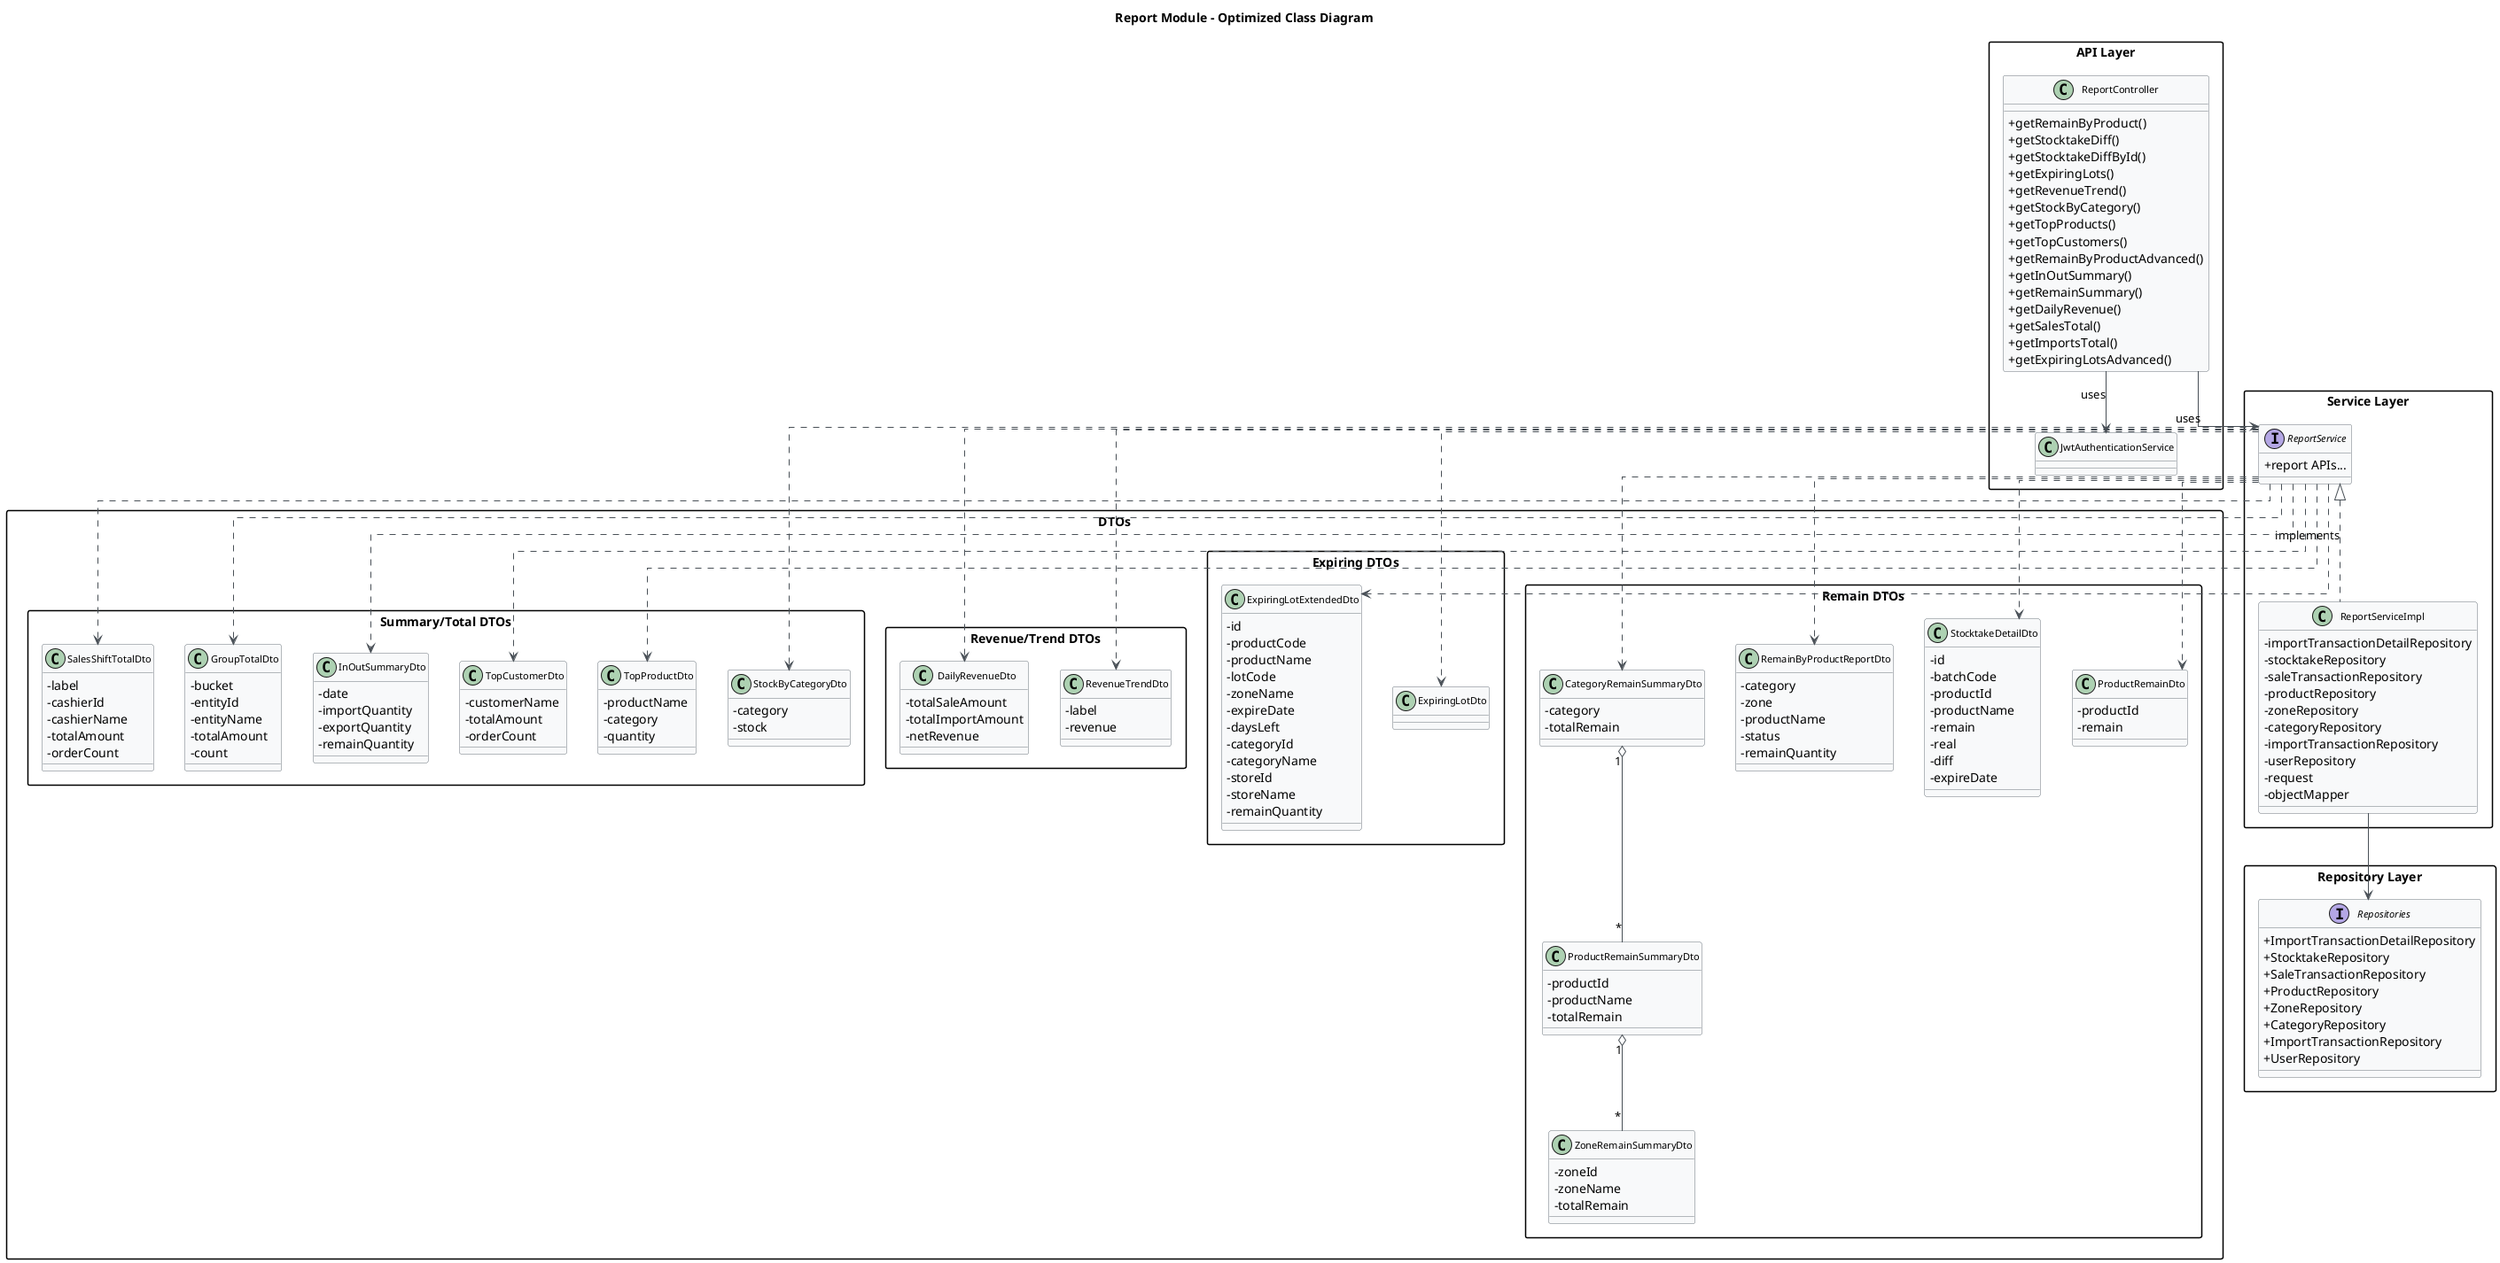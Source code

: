 @startuml Report_Class_Diagram_DevTeam_Vertical

skinparam backgroundColor white
skinparam classAttributeIconSize 0
skinparam packageStyle rectangle
skinparam classFontSize 11
skinparam classFontName Arial
skinparam classBackgroundColor #F8F9FA
skinparam classBorderColor #6C757D
skinparam arrowColor #495057
skinparam linetype ortho

title Report Module - Optimized Class Diagram
package "API Layer" {
  class ReportController {
    + getRemainByProduct()
    + getStocktakeDiff()
    + getStocktakeDiffById()
    + getExpiringLots()
    + getRevenueTrend()
    + getStockByCategory()
    + getTopProducts()
    + getTopCustomers()
    + getRemainByProductAdvanced()
    + getInOutSummary()
    + getRemainSummary()
    + getDailyRevenue()
    + getSalesTotal()
    + getImportsTotal()
    + getExpiringLotsAdvanced()
  }
  class JwtAuthenticationService
}

package "Service Layer" {
  interface ReportService {
    + report APIs...
  }

  class ReportServiceImpl {
    - importTransactionDetailRepository
    - stocktakeRepository
    - saleTransactionRepository
    - productRepository
    - zoneRepository
    - categoryRepository
    - importTransactionRepository
    - userRepository
    - request
    - objectMapper
  }
}

package "Repository Layer" {
  interface Repositories {
    + ImportTransactionDetailRepository
    + StocktakeRepository
    + SaleTransactionRepository
    + ProductRepository
    + ZoneRepository
    + CategoryRepository
    + ImportTransactionRepository
    + UserRepository
  }
}

package "DTOs" {
  package "Remain DTOs" {
    class ProductRemainDto {
      - productId
      - remain
    }
    class StocktakeDetailDto {
      - id
      - batchCode
      - productId
      - productName
      - remain
      - real
      - diff
      - expireDate
    }
    class RemainByProductReportDto {
      - category
      - zone
      - productName
      - status
      - remainQuantity
    }
    class CategoryRemainSummaryDto {
      - category
      - totalRemain
    }
    class ProductRemainSummaryDto {
      - productId
      - productName
      - totalRemain
    }
    class ZoneRemainSummaryDto {
      - zoneId
      - zoneName
      - totalRemain
    }
  }

  package "Expiring DTOs" {
    class ExpiringLotDto
    class ExpiringLotExtendedDto {
      - id
      - productCode
      - productName
      - lotCode
      - zoneName
      - expireDate
      - daysLeft
      - categoryId
      - categoryName
      - storeId
      - storeName
      - remainQuantity
    }
  }

  package "Revenue/Trend DTOs" {
    class RevenueTrendDto {
      - label
      - revenue
    }
    class DailyRevenueDto {
      - totalSaleAmount
      - totalImportAmount
      - netRevenue
    }
  }

  package "Summary/Total DTOs" {
    class StockByCategoryDto {
      - category
      - stock
    }
    class TopProductDto {
      - productName
      - category
      - quantity
    }
    class TopCustomerDto {
      - customerName
      - totalAmount
      - orderCount
    }
    class InOutSummaryDto {
      - date
      - importQuantity
      - exportQuantity
      - remainQuantity
    }
    class GroupTotalDto {
      - bucket
      - entityId
      - entityName
      - totalAmount
      - count
    }
    class SalesShiftTotalDto {
      - label
      - cashierId
      - cashierName
      - totalAmount
      - orderCount
    }
  }
}

' Relationships
ReportController --> ReportService : uses
ReportController --> JwtAuthenticationService : uses
ReportService <|.. ReportServiceImpl : implements
ReportServiceImpl --> Repositories
ReportService ..> ProductRemainDto
ReportService ..> StocktakeDetailDto
ReportService ..> ExpiringLotDto
ReportService ..> ExpiringLotExtendedDto
ReportService ..> RevenueTrendDto
ReportService ..> StockByCategoryDto
ReportService ..> TopProductDto
ReportService ..> TopCustomerDto
ReportService ..> RemainByProductReportDto
ReportService ..> InOutSummaryDto
ReportService ..> DailyRevenueDto
ReportService ..> GroupTotalDto
ReportService ..> SalesShiftTotalDto
ReportService ..> CategoryRemainSummaryDto

CategoryRemainSummaryDto "1" o-- "*" ProductRemainSummaryDto
ProductRemainSummaryDto "1" o-- "*" ZoneRemainSummaryDto

@enduml
